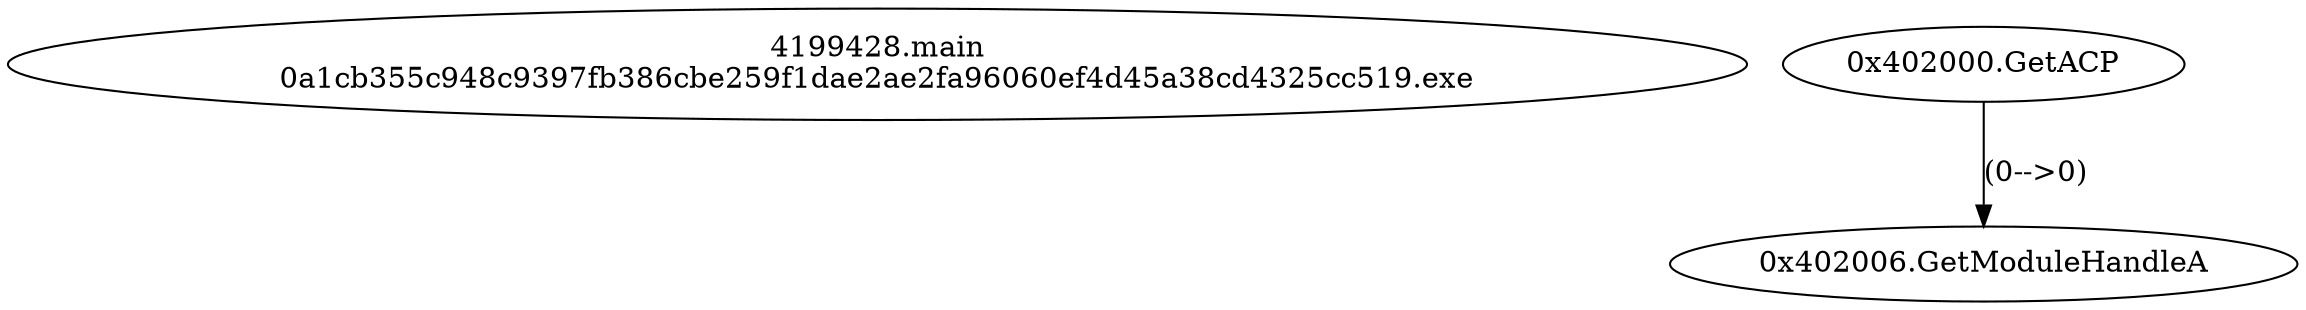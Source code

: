 // Global SCDG with merge call
digraph {
	0 [label="4199428.main
0a1cb355c948c9397fb386cbe259f1dae2ae2fa96060ef4d45a38cd4325cc519.exe"]
	1 [label="0x402000.GetACP
"]
	2 [label="0x402006.GetModuleHandleA
"]
	1 -> 2 [label="(0-->0)"]
}
